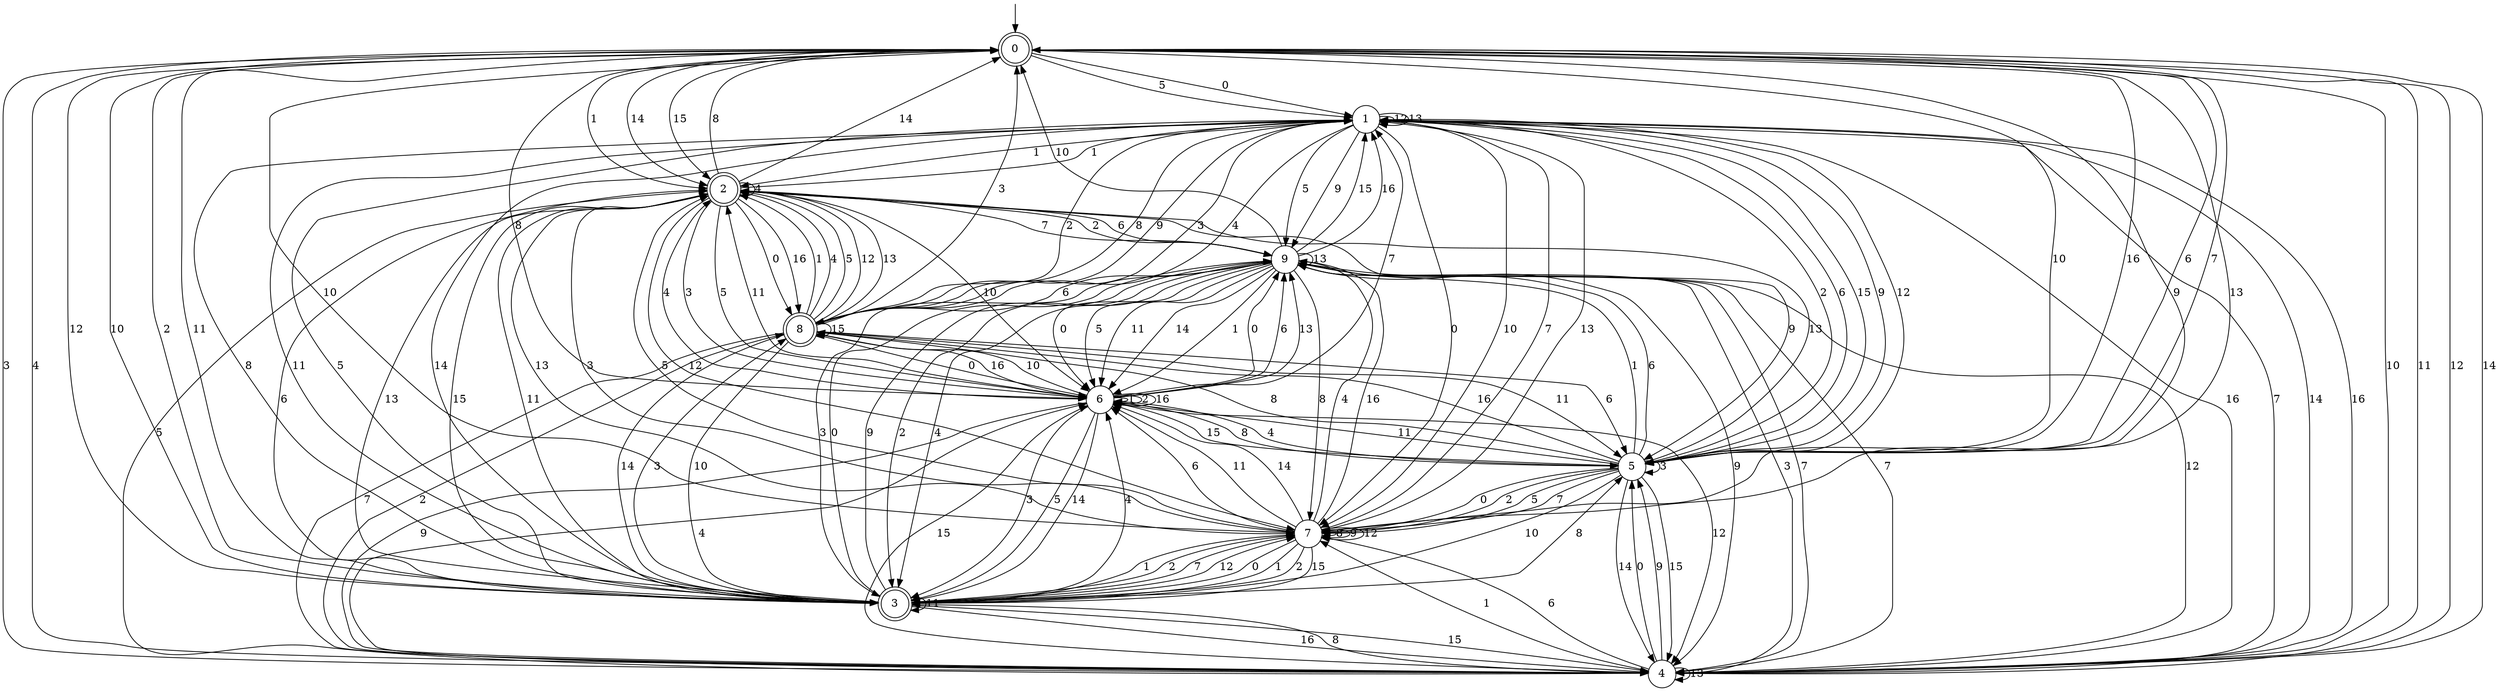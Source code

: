 digraph g {

	s0 [shape="doublecircle" label="0"];
	s1 [shape="circle" label="1"];
	s2 [shape="doublecircle" label="2"];
	s3 [shape="doublecircle" label="3"];
	s4 [shape="circle" label="4"];
	s5 [shape="circle" label="5"];
	s6 [shape="circle" label="6"];
	s7 [shape="circle" label="7"];
	s8 [shape="doublecircle" label="8"];
	s9 [shape="circle" label="9"];
	s0 -> s1 [label="0"];
	s0 -> s2 [label="1"];
	s0 -> s3 [label="2"];
	s0 -> s4 [label="3"];
	s0 -> s4 [label="4"];
	s0 -> s1 [label="5"];
	s0 -> s5 [label="6"];
	s0 -> s5 [label="7"];
	s0 -> s6 [label="8"];
	s0 -> s7 [label="9"];
	s0 -> s5 [label="10"];
	s0 -> s3 [label="11"];
	s0 -> s3 [label="12"];
	s0 -> s7 [label="13"];
	s0 -> s2 [label="14"];
	s0 -> s2 [label="15"];
	s0 -> s5 [label="16"];
	s1 -> s7 [label="0"];
	s1 -> s2 [label="1"];
	s1 -> s5 [label="2"];
	s1 -> s8 [label="3"];
	s1 -> s8 [label="4"];
	s1 -> s9 [label="5"];
	s1 -> s5 [label="6"];
	s1 -> s4 [label="7"];
	s1 -> s3 [label="8"];
	s1 -> s9 [label="9"];
	s1 -> s7 [label="10"];
	s1 -> s3 [label="11"];
	s1 -> s1 [label="12"];
	s1 -> s1 [label="13"];
	s1 -> s4 [label="14"];
	s1 -> s5 [label="15"];
	s1 -> s4 [label="16"];
	s2 -> s8 [label="0"];
	s2 -> s1 [label="1"];
	s2 -> s9 [label="2"];
	s2 -> s6 [label="3"];
	s2 -> s2 [label="4"];
	s2 -> s6 [label="5"];
	s2 -> s9 [label="6"];
	s2 -> s9 [label="7"];
	s2 -> s0 [label="8"];
	s2 -> s5 [label="9"];
	s2 -> s6 [label="10"];
	s2 -> s3 [label="11"];
	s2 -> s7 [label="12"];
	s2 -> s7 [label="13"];
	s2 -> s0 [label="14"];
	s2 -> s3 [label="15"];
	s2 -> s8 [label="16"];
	s3 -> s9 [label="0"];
	s3 -> s7 [label="1"];
	s3 -> s7 [label="2"];
	s3 -> s8 [label="3"];
	s3 -> s6 [label="4"];
	s3 -> s1 [label="5"];
	s3 -> s2 [label="6"];
	s3 -> s7 [label="7"];
	s3 -> s5 [label="8"];
	s3 -> s9 [label="9"];
	s3 -> s0 [label="10"];
	s3 -> s3 [label="11"];
	s3 -> s7 [label="12"];
	s3 -> s2 [label="13"];
	s3 -> s1 [label="14"];
	s3 -> s4 [label="15"];
	s3 -> s4 [label="16"];
	s4 -> s5 [label="0"];
	s4 -> s7 [label="1"];
	s4 -> s8 [label="2"];
	s4 -> s9 [label="3"];
	s4 -> s6 [label="4"];
	s4 -> s2 [label="5"];
	s4 -> s7 [label="6"];
	s4 -> s9 [label="7"];
	s4 -> s3 [label="8"];
	s4 -> s5 [label="9"];
	s4 -> s0 [label="10"];
	s4 -> s0 [label="11"];
	s4 -> s0 [label="12"];
	s4 -> s4 [label="13"];
	s4 -> s0 [label="14"];
	s4 -> s6 [label="15"];
	s4 -> s1 [label="16"];
	s5 -> s7 [label="0"];
	s5 -> s9 [label="1"];
	s5 -> s7 [label="2"];
	s5 -> s5 [label="3"];
	s5 -> s6 [label="4"];
	s5 -> s7 [label="5"];
	s5 -> s9 [label="6"];
	s5 -> s7 [label="7"];
	s5 -> s8 [label="8"];
	s5 -> s1 [label="9"];
	s5 -> s3 [label="10"];
	s5 -> s6 [label="11"];
	s5 -> s1 [label="12"];
	s5 -> s2 [label="13"];
	s5 -> s4 [label="14"];
	s5 -> s4 [label="15"];
	s5 -> s8 [label="16"];
	s6 -> s9 [label="0"];
	s6 -> s6 [label="1"];
	s6 -> s6 [label="2"];
	s6 -> s3 [label="3"];
	s6 -> s2 [label="4"];
	s6 -> s3 [label="5"];
	s6 -> s9 [label="6"];
	s6 -> s1 [label="7"];
	s6 -> s5 [label="8"];
	s6 -> s4 [label="9"];
	s6 -> s8 [label="10"];
	s6 -> s2 [label="11"];
	s6 -> s4 [label="12"];
	s6 -> s9 [label="13"];
	s6 -> s3 [label="14"];
	s6 -> s5 [label="15"];
	s6 -> s6 [label="16"];
	s7 -> s3 [label="0"];
	s7 -> s3 [label="1"];
	s7 -> s3 [label="2"];
	s7 -> s2 [label="3"];
	s7 -> s9 [label="4"];
	s7 -> s2 [label="5"];
	s7 -> s6 [label="6"];
	s7 -> s1 [label="7"];
	s7 -> s7 [label="8"];
	s7 -> s7 [label="9"];
	s7 -> s0 [label="10"];
	s7 -> s6 [label="11"];
	s7 -> s7 [label="12"];
	s7 -> s1 [label="13"];
	s7 -> s6 [label="14"];
	s7 -> s3 [label="15"];
	s7 -> s9 [label="16"];
	s8 -> s6 [label="0"];
	s8 -> s2 [label="1"];
	s8 -> s1 [label="2"];
	s8 -> s0 [label="3"];
	s8 -> s2 [label="4"];
	s8 -> s2 [label="5"];
	s8 -> s5 [label="6"];
	s8 -> s4 [label="7"];
	s8 -> s1 [label="8"];
	s8 -> s1 [label="9"];
	s8 -> s3 [label="10"];
	s8 -> s5 [label="11"];
	s8 -> s2 [label="12"];
	s8 -> s2 [label="13"];
	s8 -> s3 [label="14"];
	s8 -> s8 [label="15"];
	s8 -> s6 [label="16"];
	s9 -> s6 [label="0"];
	s9 -> s6 [label="1"];
	s9 -> s3 [label="2"];
	s9 -> s3 [label="3"];
	s9 -> s3 [label="4"];
	s9 -> s6 [label="5"];
	s9 -> s8 [label="6"];
	s9 -> s4 [label="7"];
	s9 -> s7 [label="8"];
	s9 -> s4 [label="9"];
	s9 -> s0 [label="10"];
	s9 -> s6 [label="11"];
	s9 -> s4 [label="12"];
	s9 -> s9 [label="13"];
	s9 -> s6 [label="14"];
	s9 -> s1 [label="15"];
	s9 -> s1 [label="16"];

__start0 [label="" shape="none" width="0" height="0"];
__start0 -> s0;

}
